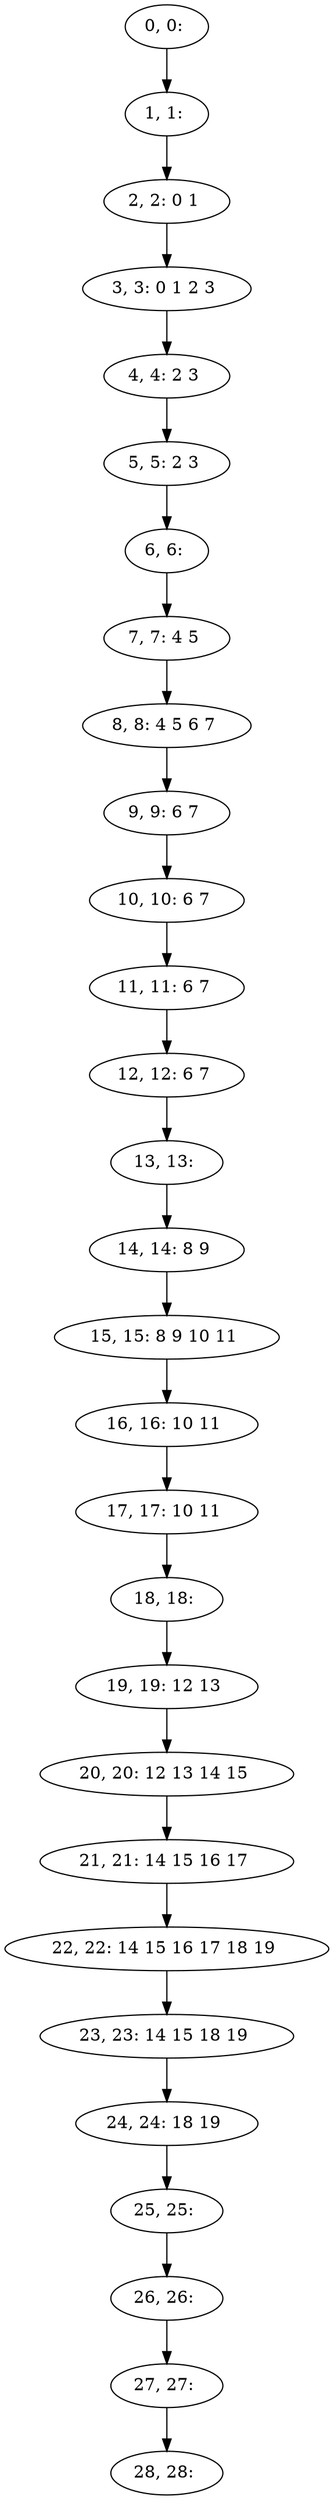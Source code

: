 digraph G {
0[label="0, 0: "];
1[label="1, 1: "];
2[label="2, 2: 0 1 "];
3[label="3, 3: 0 1 2 3 "];
4[label="4, 4: 2 3 "];
5[label="5, 5: 2 3 "];
6[label="6, 6: "];
7[label="7, 7: 4 5 "];
8[label="8, 8: 4 5 6 7 "];
9[label="9, 9: 6 7 "];
10[label="10, 10: 6 7 "];
11[label="11, 11: 6 7 "];
12[label="12, 12: 6 7 "];
13[label="13, 13: "];
14[label="14, 14: 8 9 "];
15[label="15, 15: 8 9 10 11 "];
16[label="16, 16: 10 11 "];
17[label="17, 17: 10 11 "];
18[label="18, 18: "];
19[label="19, 19: 12 13 "];
20[label="20, 20: 12 13 14 15 "];
21[label="21, 21: 14 15 16 17 "];
22[label="22, 22: 14 15 16 17 18 19 "];
23[label="23, 23: 14 15 18 19 "];
24[label="24, 24: 18 19 "];
25[label="25, 25: "];
26[label="26, 26: "];
27[label="27, 27: "];
28[label="28, 28: "];
0->1 ;
1->2 ;
2->3 ;
3->4 ;
4->5 ;
5->6 ;
6->7 ;
7->8 ;
8->9 ;
9->10 ;
10->11 ;
11->12 ;
12->13 ;
13->14 ;
14->15 ;
15->16 ;
16->17 ;
17->18 ;
18->19 ;
19->20 ;
20->21 ;
21->22 ;
22->23 ;
23->24 ;
24->25 ;
25->26 ;
26->27 ;
27->28 ;
}
